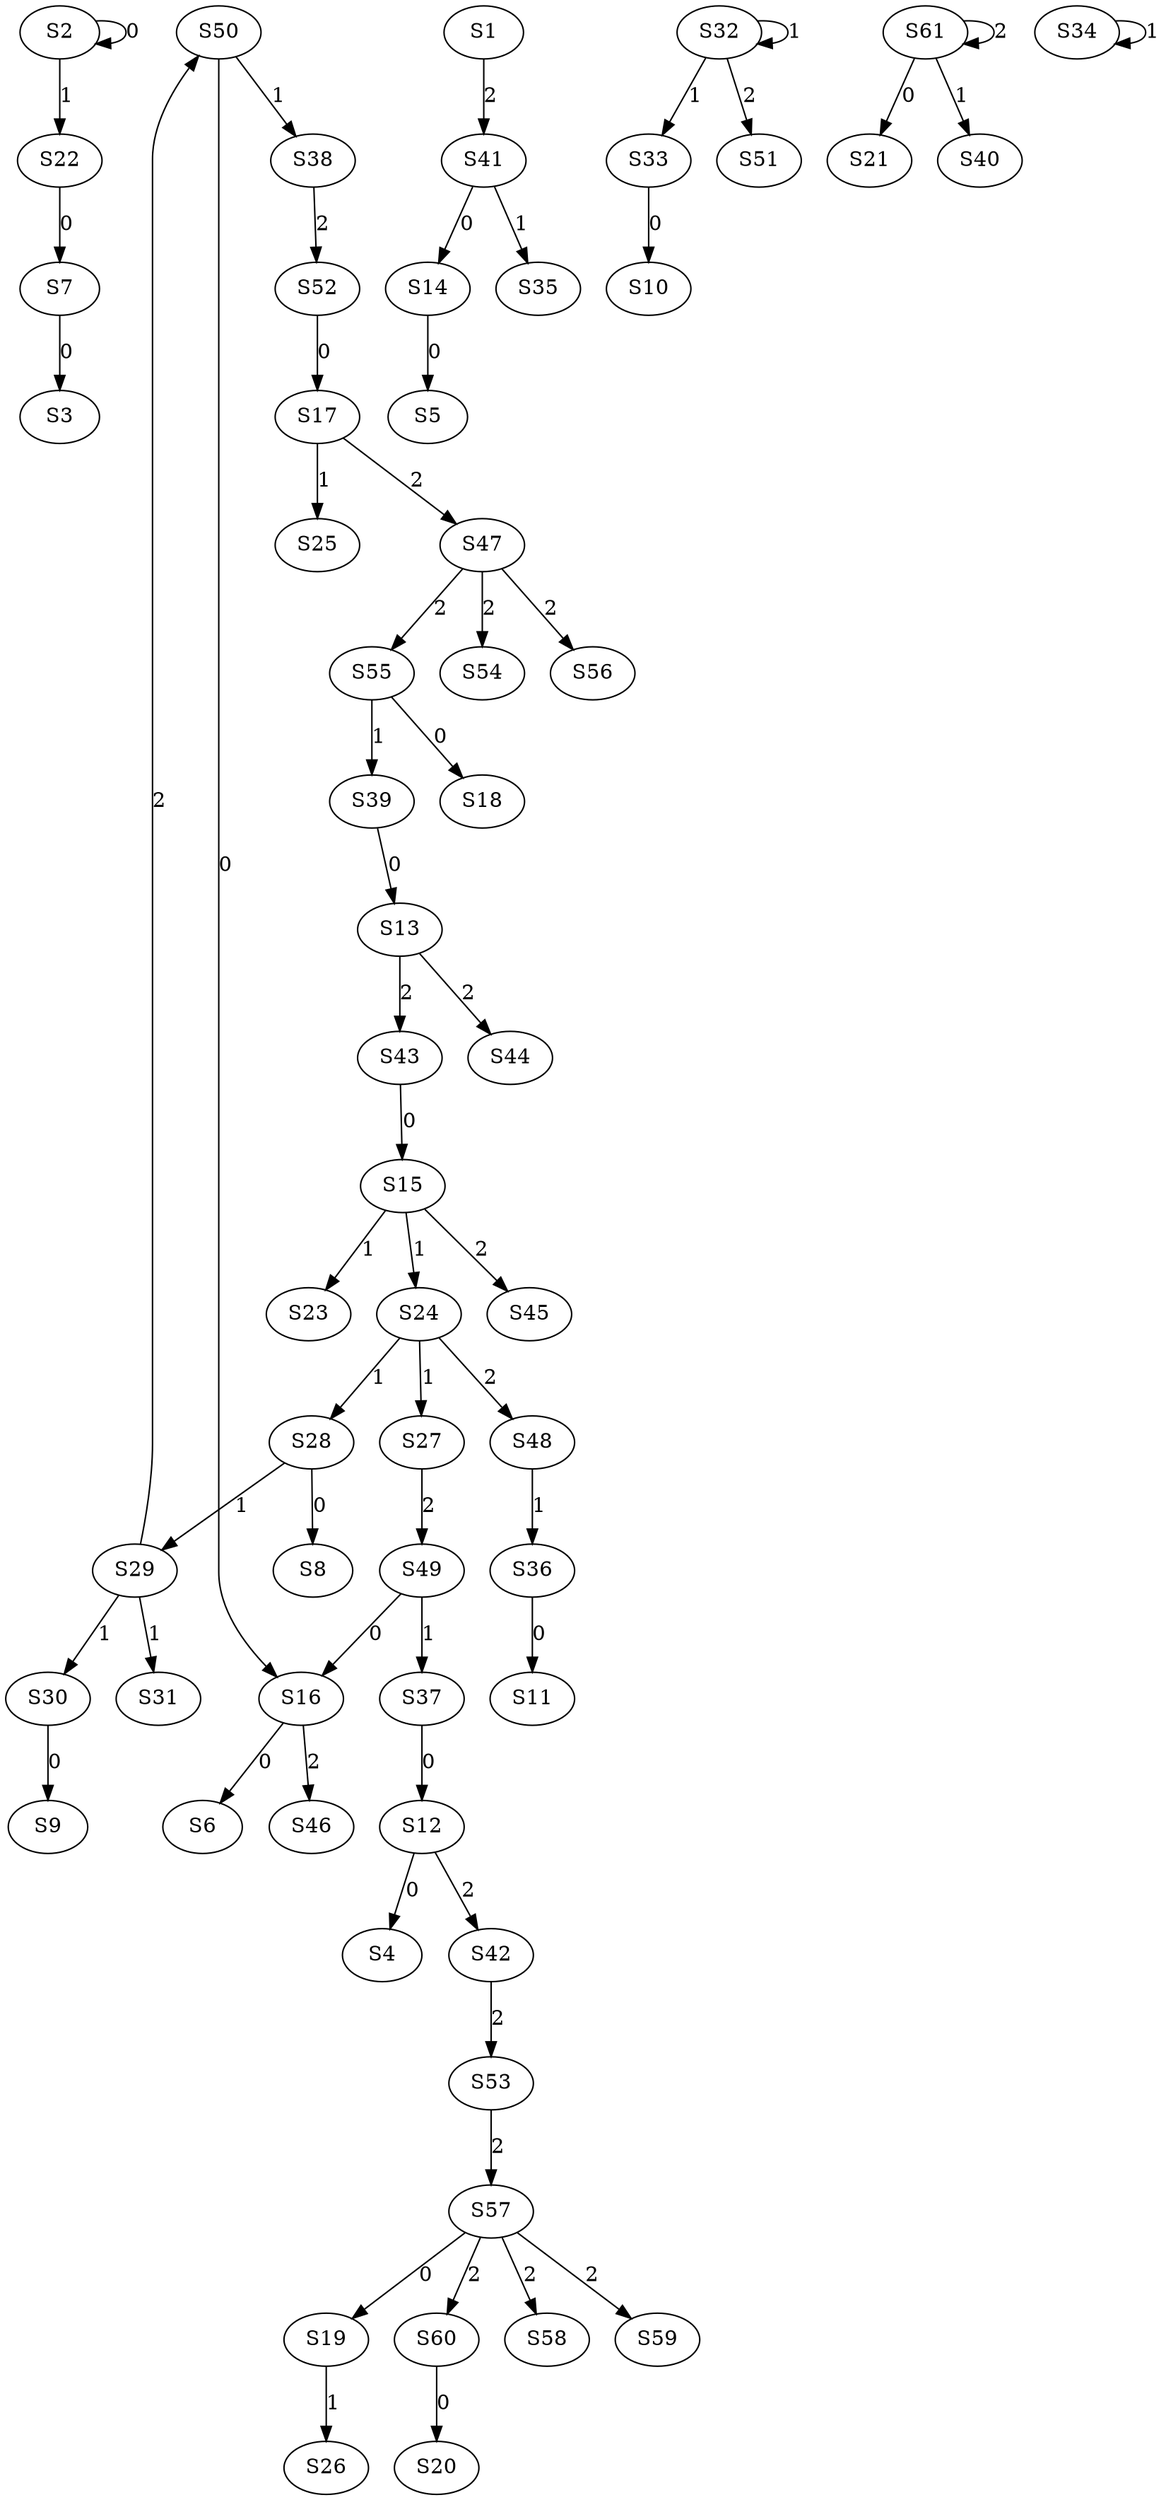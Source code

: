 strict digraph {
	S2 -> S2 [ label = 0 ];
	S7 -> S3 [ label = 0 ];
	S12 -> S4 [ label = 0 ];
	S14 -> S5 [ label = 0 ];
	S16 -> S6 [ label = 0 ];
	S22 -> S7 [ label = 0 ];
	S28 -> S8 [ label = 0 ];
	S30 -> S9 [ label = 0 ];
	S33 -> S10 [ label = 0 ];
	S36 -> S11 [ label = 0 ];
	S37 -> S12 [ label = 0 ];
	S39 -> S13 [ label = 0 ];
	S41 -> S14 [ label = 0 ];
	S43 -> S15 [ label = 0 ];
	S49 -> S16 [ label = 0 ];
	S52 -> S17 [ label = 0 ];
	S55 -> S18 [ label = 0 ];
	S57 -> S19 [ label = 0 ];
	S60 -> S20 [ label = 0 ];
	S61 -> S21 [ label = 0 ];
	S2 -> S22 [ label = 1 ];
	S15 -> S23 [ label = 1 ];
	S15 -> S24 [ label = 1 ];
	S17 -> S25 [ label = 1 ];
	S19 -> S26 [ label = 1 ];
	S24 -> S27 [ label = 1 ];
	S24 -> S28 [ label = 1 ];
	S28 -> S29 [ label = 1 ];
	S29 -> S30 [ label = 1 ];
	S29 -> S31 [ label = 1 ];
	S32 -> S32 [ label = 1 ];
	S32 -> S33 [ label = 1 ];
	S34 -> S34 [ label = 1 ];
	S41 -> S35 [ label = 1 ];
	S48 -> S36 [ label = 1 ];
	S49 -> S37 [ label = 1 ];
	S50 -> S38 [ label = 1 ];
	S55 -> S39 [ label = 1 ];
	S61 -> S40 [ label = 1 ];
	S1 -> S41 [ label = 2 ];
	S12 -> S42 [ label = 2 ];
	S13 -> S43 [ label = 2 ];
	S13 -> S44 [ label = 2 ];
	S15 -> S45 [ label = 2 ];
	S16 -> S46 [ label = 2 ];
	S17 -> S47 [ label = 2 ];
	S24 -> S48 [ label = 2 ];
	S27 -> S49 [ label = 2 ];
	S29 -> S50 [ label = 2 ];
	S32 -> S51 [ label = 2 ];
	S38 -> S52 [ label = 2 ];
	S42 -> S53 [ label = 2 ];
	S47 -> S54 [ label = 2 ];
	S47 -> S55 [ label = 2 ];
	S47 -> S56 [ label = 2 ];
	S53 -> S57 [ label = 2 ];
	S57 -> S58 [ label = 2 ];
	S57 -> S59 [ label = 2 ];
	S57 -> S60 [ label = 2 ];
	S61 -> S61 [ label = 2 ];
	S50 -> S16 [ label = 0 ];
}